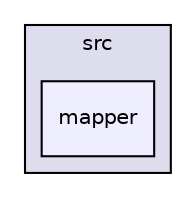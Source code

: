 digraph "mapper" {
  compound=true
  node [ fontsize="10", fontname="Helvetica"];
  edge [ labelfontsize="10", labelfontname="Helvetica"];
  subgraph clusterdir_bfdfd8a3ecca797f1c48a0f523622085 {
    graph [ bgcolor="#ddddee", pencolor="black", label="src" fontname="Helvetica", fontsize="10", URL="dir_bfdfd8a3ecca797f1c48a0f523622085.html"]
  dir_c76753c49a7952356df669c5ff01a8ac [shape=box, label="mapper", style="filled", fillcolor="#eeeeff", pencolor="black", URL="dir_c76753c49a7952356df669c5ff01a8ac.html"];
  }
}
